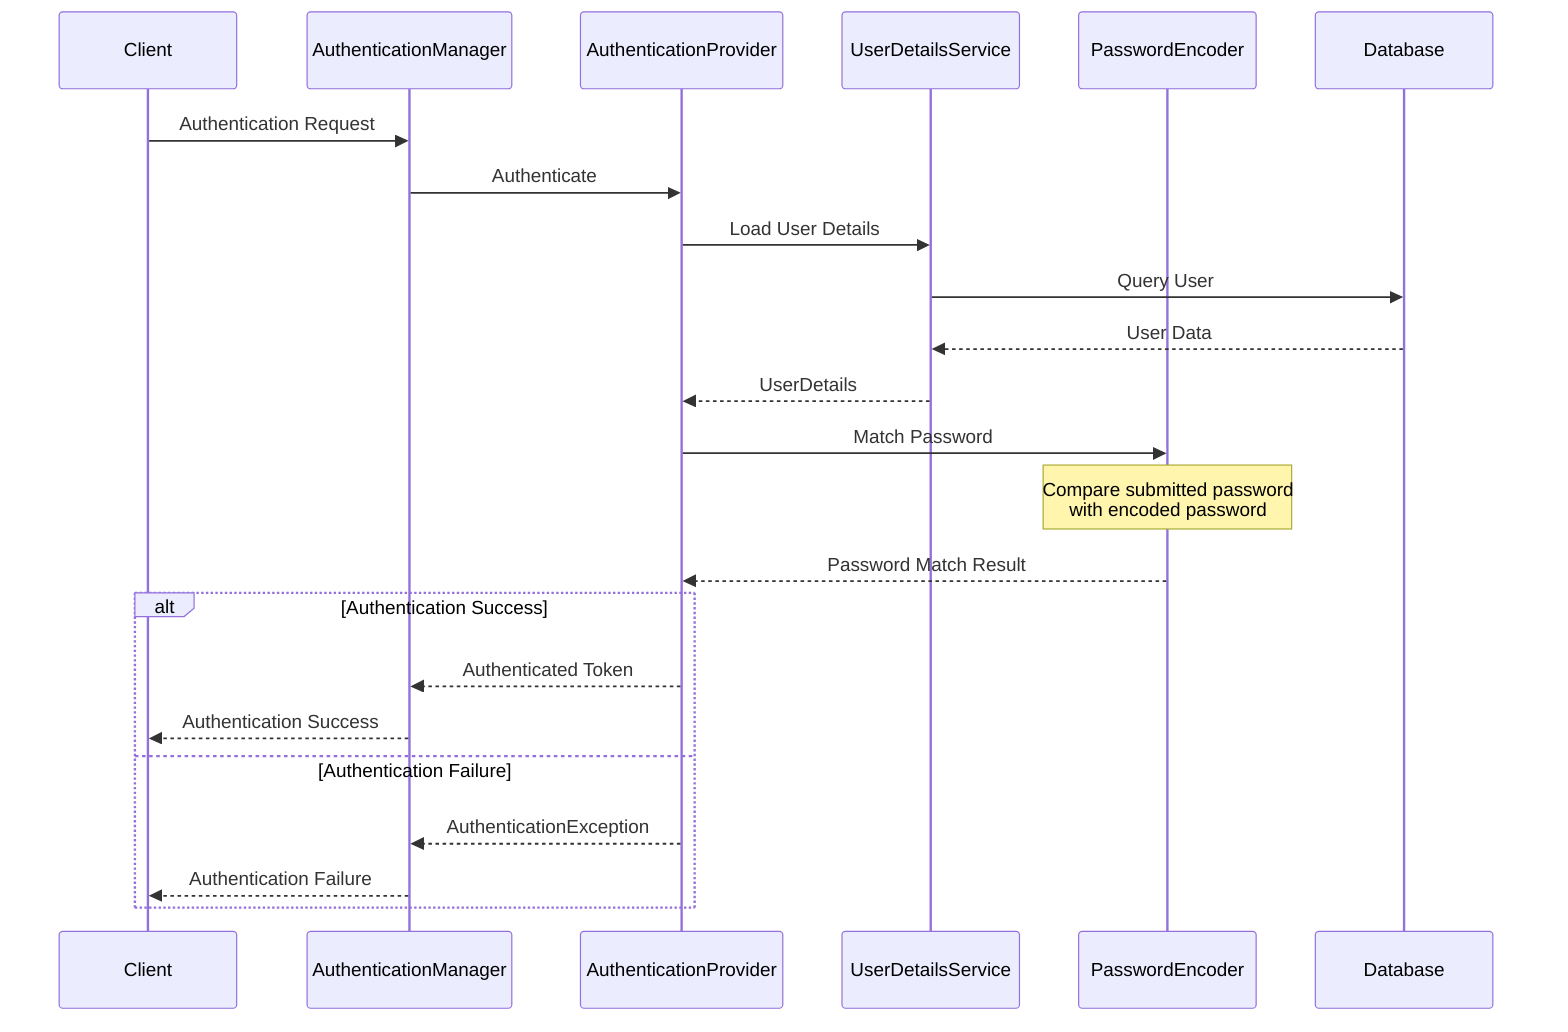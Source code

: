 sequenceDiagram
    participant C as Client
    participant AM as AuthenticationManager
    participant AP as AuthenticationProvider
    participant UDS as UserDetailsService
    participant PE as PasswordEncoder
    participant DB as Database

    C->>AM: Authentication Request
    AM->>AP: Authenticate

    AP->>UDS: Load User Details
    UDS->>DB: Query User
    DB-->>UDS: User Data
    UDS-->>AP: UserDetails

    AP->>PE: Match Password
    Note over PE: Compare submitted password<br/>with encoded password
    PE-->>AP: Password Match Result

    alt Authentication Success
        AP-->>AM: Authenticated Token
        AM-->>C: Authentication Success
    else Authentication Failure
        AP-->>AM: AuthenticationException
        AM-->>C: Authentication Failure
    end